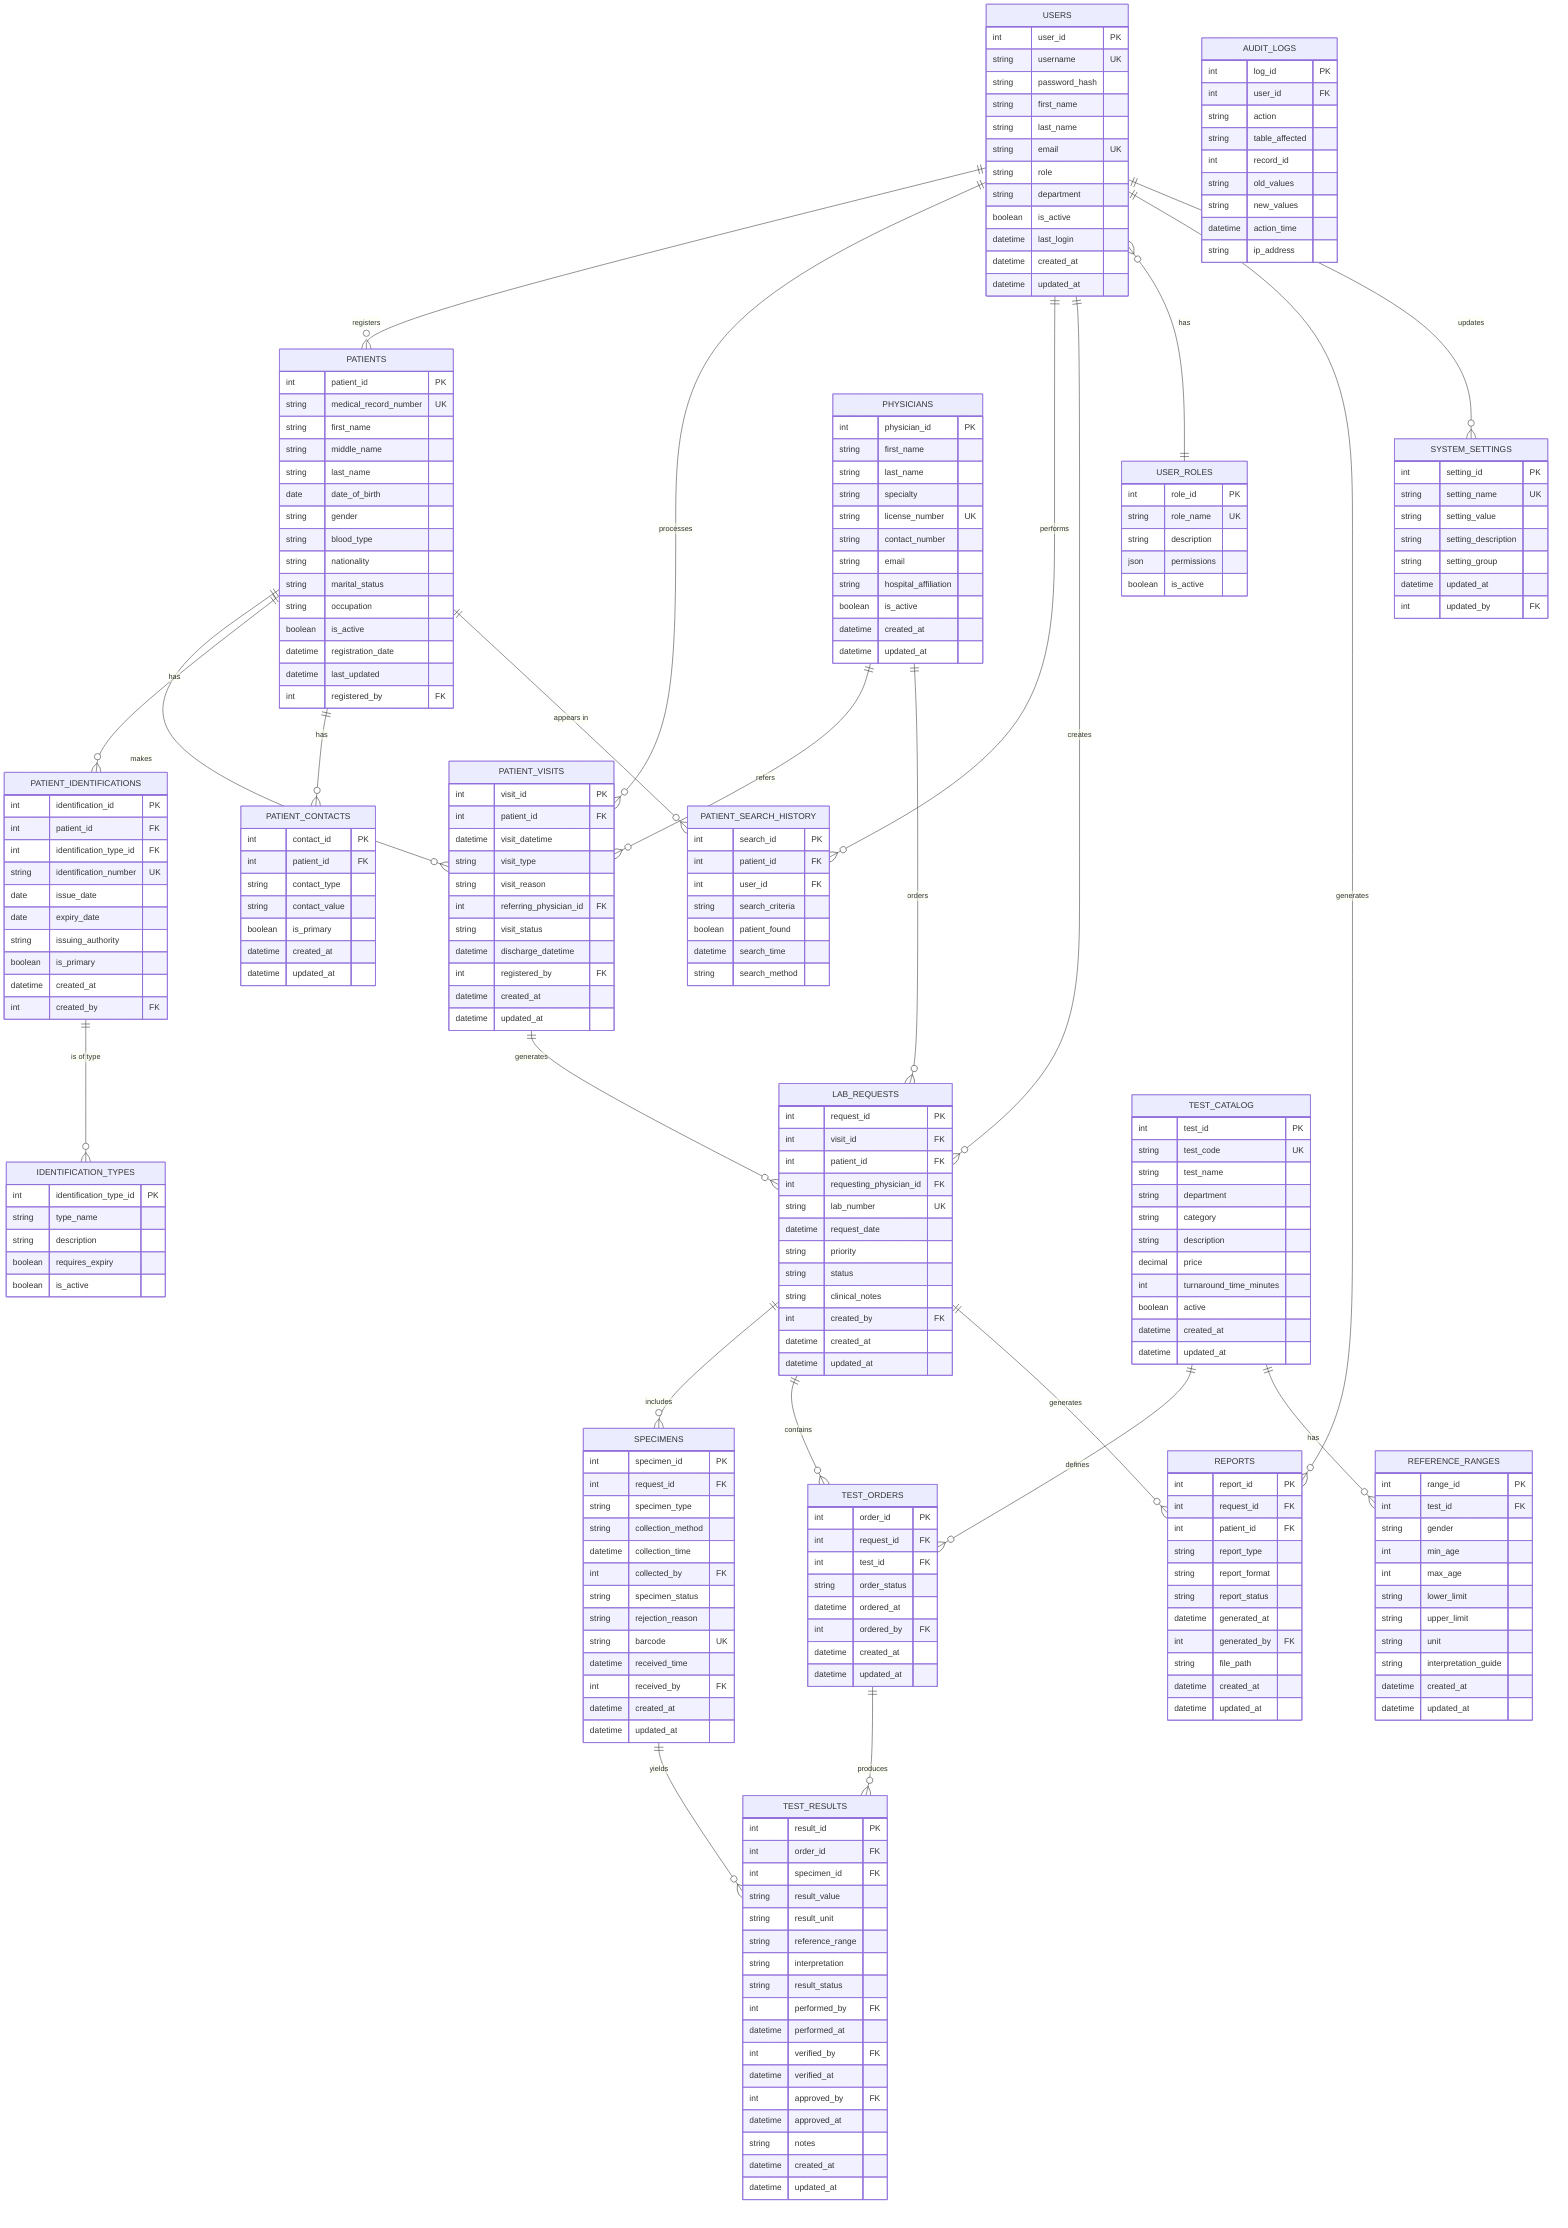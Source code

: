erDiagram
    PATIENTS ||--o{ PATIENT_VISITS : "makes"
    PATIENTS ||--o{ PATIENT_IDENTIFICATIONS : "has"
    PATIENTS ||--o{ PATIENT_CONTACTS : "has"
    PATIENTS ||--o{ PATIENT_SEARCH_HISTORY : "appears in"
    PATIENTS {
        int patient_id PK
        string medical_record_number UK
        string first_name
        string middle_name
        string last_name
        date date_of_birth
        string gender
        string blood_type
        string nationality
        string marital_status
        string occupation
        boolean is_active
        datetime registration_date
        datetime last_updated
        int registered_by FK
    }
    
    PATIENT_IDENTIFICATIONS ||--o{ IDENTIFICATION_TYPES : "is of type"
    PATIENT_IDENTIFICATIONS {
        int identification_id PK
        int patient_id FK
        int identification_type_id FK
        string identification_number UK
        date issue_date
        date expiry_date
        string issuing_authority
        boolean is_primary
        datetime created_at
        int created_by FK
    }
    
    IDENTIFICATION_TYPES {
        int identification_type_id PK
        string type_name
        string description
        boolean requires_expiry
        boolean is_active
    }
    
    PATIENT_CONTACTS {
        int contact_id PK
        int patient_id FK
        string contact_type
        string contact_value
        boolean is_primary
        datetime created_at
        datetime updated_at
    }
    
    PATIENT_SEARCH_HISTORY {
        int search_id PK
        int patient_id FK
        int user_id FK
        string search_criteria
        boolean patient_found
        datetime search_time
        string search_method
    }
    
    PATIENT_VISITS ||--o{ LAB_REQUESTS : "generates"
    PATIENT_VISITS {
        int visit_id PK
        int patient_id FK
        datetime visit_datetime
        string visit_type
        string visit_reason
        int referring_physician_id FK
        string visit_status
        datetime discharge_datetime
        int registered_by FK
        datetime created_at
        datetime updated_at
    }
    
    USERS ||--o{ PATIENTS : "registers"
    USERS ||--o{ PATIENT_VISITS : "processes"
    USERS ||--o{ PATIENT_SEARCH_HISTORY : "performs"
    USERS ||--o{ LAB_REQUESTS : "creates"
    USERS {
        int user_id PK
        string username UK
        string password_hash
        string first_name
        string last_name
        string email UK
        string role
        string department
        boolean is_active
        datetime last_login
        datetime created_at
        datetime updated_at
    }
    
    USER_ROLES {
        int role_id PK
        string role_name UK
        string description
        json permissions
        boolean is_active
    }
    
    USERS }o--|| USER_ROLES : "has"
    
    PHYSICIANS ||--o{ PATIENT_VISITS : "refers"
    PHYSICIANS ||--o{ LAB_REQUESTS : "orders"
    PHYSICIANS {
        int physician_id PK
        string first_name
        string last_name
        string specialty
        string license_number UK
        string contact_number
        string email
        string hospital_affiliation
        boolean is_active
        datetime created_at
        datetime updated_at
    }
    
    LAB_REQUESTS ||--o{ SPECIMENS : "includes"
    LAB_REQUESTS ||--o{ TEST_ORDERS : "contains"
    LAB_REQUESTS {
        int request_id PK
        int visit_id FK
        int patient_id FK
        int requesting_physician_id FK
        string lab_number UK
        datetime request_date
        string priority
        string status
        string clinical_notes
        int created_by FK
        datetime created_at
        datetime updated_at
    }
    
    SPECIMENS ||--o{ TEST_RESULTS : "yields"
    SPECIMENS {
        int specimen_id PK
        int request_id FK
        string specimen_type
        string collection_method
        datetime collection_time
        int collected_by FK
        string specimen_status
        string rejection_reason
        string barcode UK
        datetime received_time
        int received_by FK
        datetime created_at
        datetime updated_at
    }
    
    TEST_CATALOG ||--o{ TEST_ORDERS : "defines"
    TEST_CATALOG {
        int test_id PK
        string test_code UK
        string test_name
        string department
        string category
        string description
        decimal price
        int turnaround_time_minutes
        boolean active
        datetime created_at
        datetime updated_at
    }
    
    TEST_ORDERS ||--o{ TEST_RESULTS : "produces"
    TEST_ORDERS {
        int order_id PK
        int request_id FK
        int test_id FK
        string order_status
        datetime ordered_at
        int ordered_by FK
        datetime created_at
        datetime updated_at
    }
    
    TEST_RESULTS {
        int result_id PK
        int order_id FK
        int specimen_id FK
        string result_value
        string result_unit
        string reference_range
        string interpretation
        string result_status
        int performed_by FK
        datetime performed_at
        int verified_by FK
        datetime verified_at
        int approved_by FK
        datetime approved_at
        string notes
        datetime created_at
        datetime updated_at
    }
    
    REFERENCE_RANGES {
        int range_id PK
        int test_id FK
        string gender
        int min_age
        int max_age
        string lower_limit
        string upper_limit
        string unit
        string interpretation_guide
        datetime created_at
        datetime updated_at
    }
    
    TEST_CATALOG ||--o{ REFERENCE_RANGES : "has"
    
    REPORTS {
        int report_id PK
        int request_id FK
        int patient_id FK
        string report_type
        string report_format
        string report_status
        datetime generated_at
        int generated_by FK
        string file_path
        datetime created_at
        datetime updated_at
    }
    
    LAB_REQUESTS ||--o{ REPORTS : "generates"
    USERS ||--o{ REPORTS : "generates"
    
    AUDIT_LOGS {
        int log_id PK
        int user_id FK
        string action
        string table_affected
        int record_id
        string old_values
        string new_values
        datetime action_time
        string ip_address
    }
    
    SYSTEM_SETTINGS {
        int setting_id PK
        string setting_name UK
        string setting_value
        string setting_description
        string setting_group
        datetime updated_at
        int updated_by FK
    }
    
    USERS ||--o{ SYSTEM_SETTINGS : "updates"